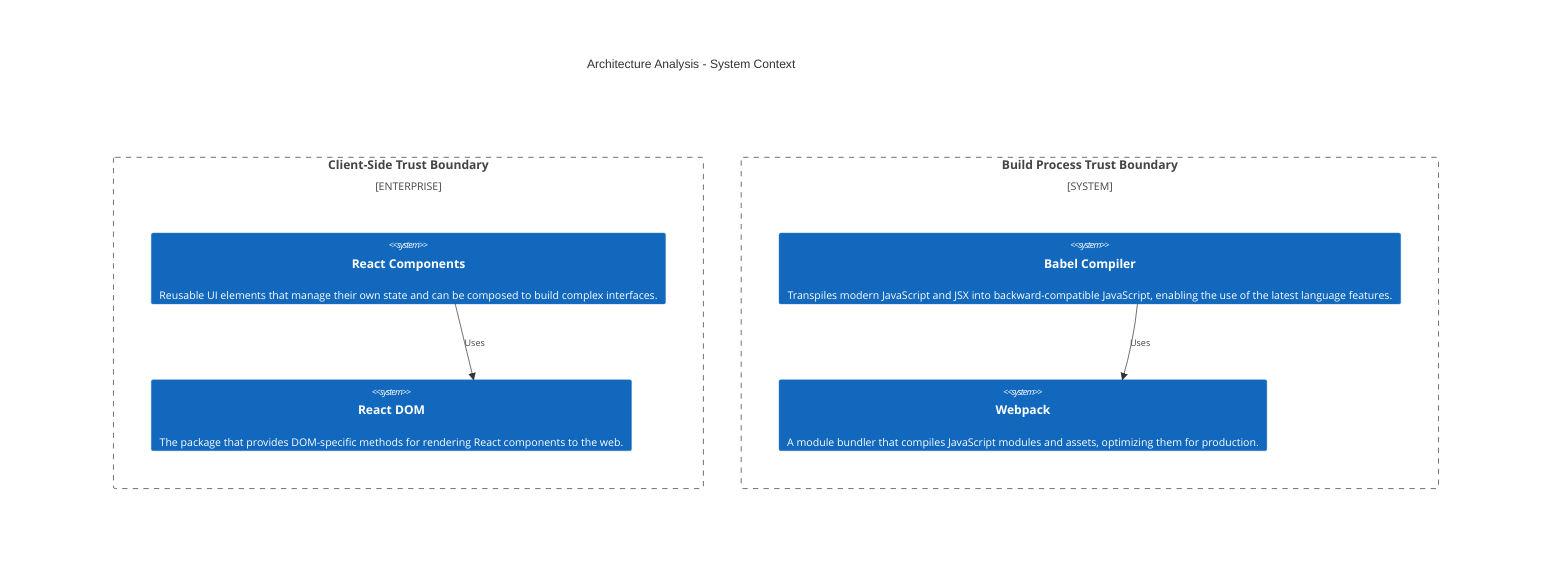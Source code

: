 C4Context
    title Architecture Analysis - System Context
    Enterprise_Boundary(tb_Client_Side_Trust_Boundary, "Client-Side Trust Boundary") {
        System(React_Components, "React Components", "Reusable UI elements that manage their own state and can be composed to build complex interfaces.")
        System(React_DOM, "React DOM", "The package that provides DOM-specific methods for rendering React components to the web.")
    }
    System_Boundary(tb_Build_Process_Trust_Boundary, "Build Process Trust Boundary") {
        System(Babel_Compiler, "Babel Compiler", "Transpiles modern JavaScript and JSX into backward-compatible JavaScript, enabling the use of the latest language features.")
        System(Webpack, "Webpack", "A module bundler that compiles JavaScript modules and assets, optimizing them for production.")
    }

    Rel(React_Components, React_DOM, "Uses")
    Rel(Babel_Compiler, Webpack, "Uses")